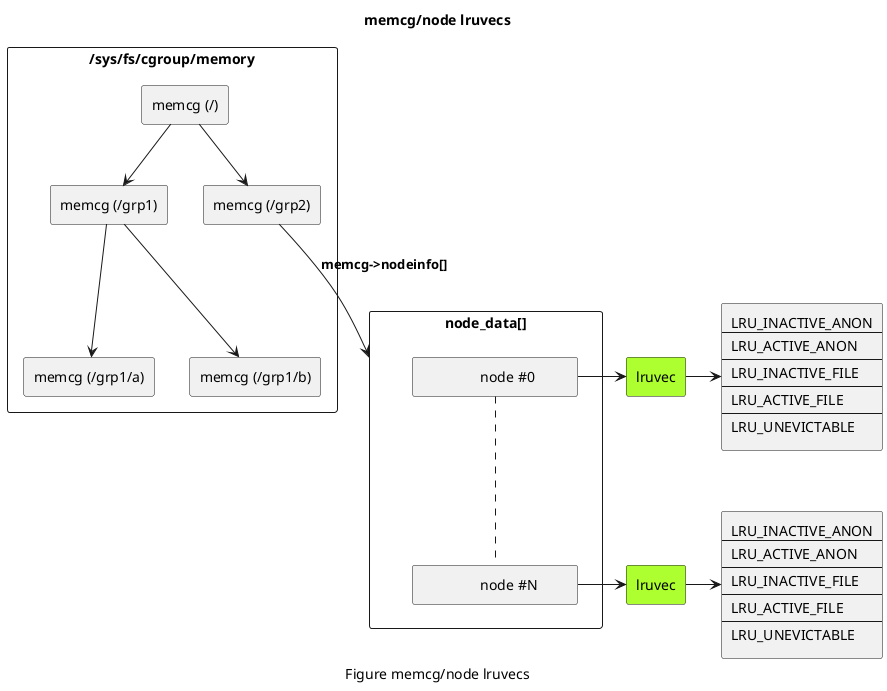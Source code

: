 @startuml
skinparam ComponentStyle rectangle
'skinparam DefaultFontName Monospace Regular
'header page1
'footer some footer

title memcg/node lruvecs

caption Figure memcg/node lruvecs

rectangle "node_data[]" as nodes {
    component "\t\tnode #0\t\t" as cp1
    component "\t\tnode #N\t\t" as cp2

    cp1-down.cp2
}

component "lruvec" as lv1 #GreenYellow
component "lruvec" as lv2 #GreenYellow

cp1-right->lv1
cp2-right->lv2

component lvt1 [
    LRU_INACTIVE_ANON
    ----
    LRU_ACTIVE_ANON
    ----
    LRU_INACTIVE_FILE
    ----
    LRU_ACTIVE_FILE
    ----
    LRU_UNEVICTABLE
]

component lvt2 [
    LRU_INACTIVE_ANON
    ----
    LRU_ACTIVE_ANON
    ----
    LRU_INACTIVE_FILE
    ----
    LRU_ACTIVE_FILE
    ----
    LRU_UNEVICTABLE
]

lv1-right->lvt1
lv2-right->lvt2

rectangle "/sys/fs/cgroup/memory" as memcg {
    component root [
        memcg (/)
    ]
    component grp1 [
        memcg (/grp1)
    ]
    component grp2 [
        memcg (/grp2)
    ]
    component grp1a [
        memcg (/grp1/a)
    ]
    component grp1b [
        memcg (/grp1/b)
    ]

    root-->grp1
    root-->grp2
    grp1-->grp1a
    grp1-->grp1b
}

grp2-->nodes : **memcg->nodeinfo[]**

@enduml